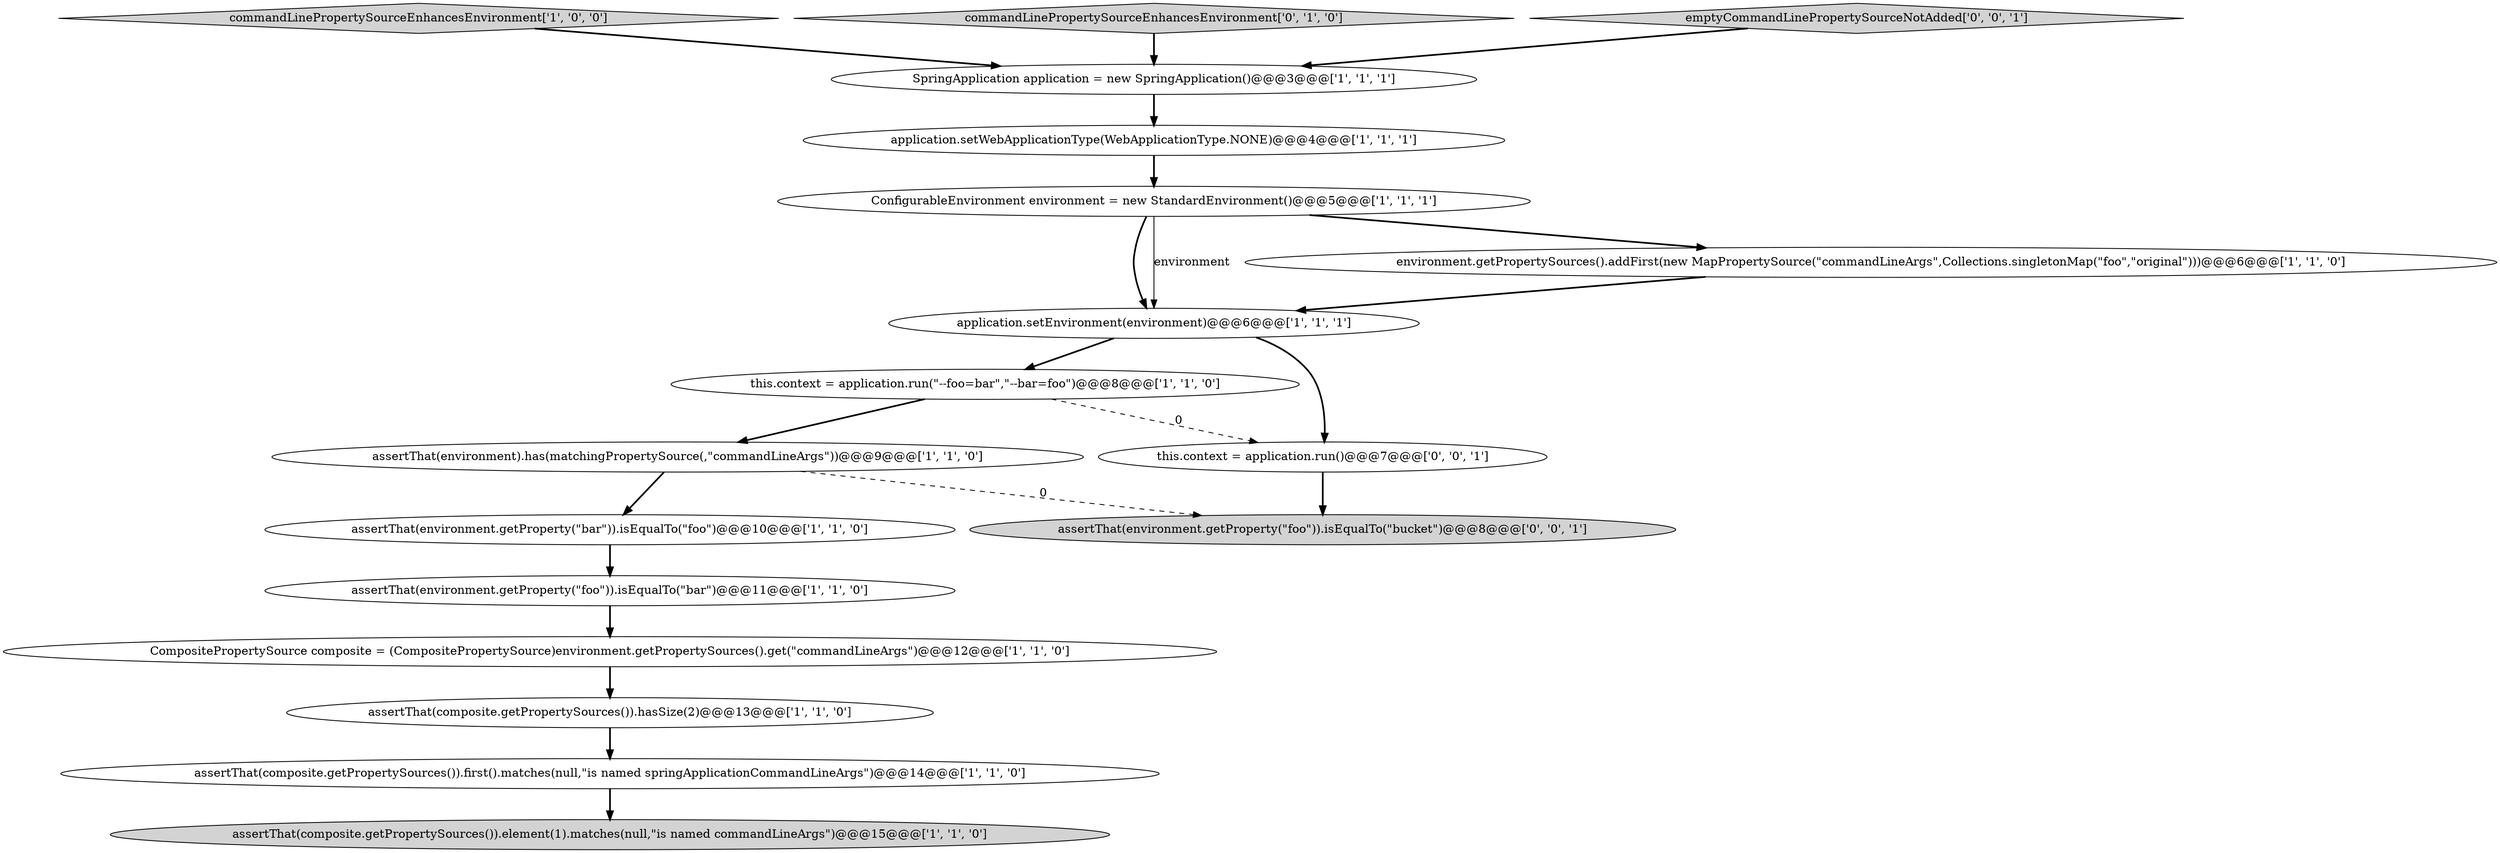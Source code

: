 digraph {
3 [style = filled, label = "this.context = application.run(\"--foo=bar\",\"--bar=foo\")@@@8@@@['1', '1', '0']", fillcolor = white, shape = ellipse image = "AAA0AAABBB1BBB"];
15 [style = filled, label = "this.context = application.run()@@@7@@@['0', '0', '1']", fillcolor = white, shape = ellipse image = "AAA0AAABBB3BBB"];
17 [style = filled, label = "assertThat(environment.getProperty(\"foo\")).isEqualTo(\"bucket\")@@@8@@@['0', '0', '1']", fillcolor = lightgray, shape = ellipse image = "AAA0AAABBB3BBB"];
13 [style = filled, label = "assertThat(environment.getProperty(\"foo\")).isEqualTo(\"bar\")@@@11@@@['1', '1', '0']", fillcolor = white, shape = ellipse image = "AAA0AAABBB1BBB"];
4 [style = filled, label = "assertThat(composite.getPropertySources()).hasSize(2)@@@13@@@['1', '1', '0']", fillcolor = white, shape = ellipse image = "AAA0AAABBB1BBB"];
11 [style = filled, label = "application.setEnvironment(environment)@@@6@@@['1', '1', '1']", fillcolor = white, shape = ellipse image = "AAA0AAABBB1BBB"];
6 [style = filled, label = "SpringApplication application = new SpringApplication()@@@3@@@['1', '1', '1']", fillcolor = white, shape = ellipse image = "AAA0AAABBB1BBB"];
12 [style = filled, label = "commandLinePropertySourceEnhancesEnvironment['1', '0', '0']", fillcolor = lightgray, shape = diamond image = "AAA0AAABBB1BBB"];
8 [style = filled, label = "assertThat(environment).has(matchingPropertySource(,\"commandLineArgs\"))@@@9@@@['1', '1', '0']", fillcolor = white, shape = ellipse image = "AAA0AAABBB1BBB"];
1 [style = filled, label = "ConfigurableEnvironment environment = new StandardEnvironment()@@@5@@@['1', '1', '1']", fillcolor = white, shape = ellipse image = "AAA0AAABBB1BBB"];
9 [style = filled, label = "assertThat(composite.getPropertySources()).element(1).matches(null,\"is named commandLineArgs\")@@@15@@@['1', '1', '0']", fillcolor = lightgray, shape = ellipse image = "AAA0AAABBB1BBB"];
14 [style = filled, label = "commandLinePropertySourceEnhancesEnvironment['0', '1', '0']", fillcolor = lightgray, shape = diamond image = "AAA0AAABBB2BBB"];
7 [style = filled, label = "environment.getPropertySources().addFirst(new MapPropertySource(\"commandLineArgs\",Collections.singletonMap(\"foo\",\"original\")))@@@6@@@['1', '1', '0']", fillcolor = white, shape = ellipse image = "AAA0AAABBB1BBB"];
0 [style = filled, label = "assertThat(environment.getProperty(\"bar\")).isEqualTo(\"foo\")@@@10@@@['1', '1', '0']", fillcolor = white, shape = ellipse image = "AAA0AAABBB1BBB"];
2 [style = filled, label = "application.setWebApplicationType(WebApplicationType.NONE)@@@4@@@['1', '1', '1']", fillcolor = white, shape = ellipse image = "AAA0AAABBB1BBB"];
10 [style = filled, label = "assertThat(composite.getPropertySources()).first().matches(null,\"is named springApplicationCommandLineArgs\")@@@14@@@['1', '1', '0']", fillcolor = white, shape = ellipse image = "AAA0AAABBB1BBB"];
16 [style = filled, label = "emptyCommandLinePropertySourceNotAdded['0', '0', '1']", fillcolor = lightgray, shape = diamond image = "AAA0AAABBB3BBB"];
5 [style = filled, label = "CompositePropertySource composite = (CompositePropertySource)environment.getPropertySources().get(\"commandLineArgs\")@@@12@@@['1', '1', '0']", fillcolor = white, shape = ellipse image = "AAA0AAABBB1BBB"];
4->10 [style = bold, label=""];
7->11 [style = bold, label=""];
0->13 [style = bold, label=""];
2->1 [style = bold, label=""];
16->6 [style = bold, label=""];
12->6 [style = bold, label=""];
1->7 [style = bold, label=""];
11->15 [style = bold, label=""];
1->11 [style = bold, label=""];
6->2 [style = bold, label=""];
1->11 [style = solid, label="environment"];
8->0 [style = bold, label=""];
15->17 [style = bold, label=""];
11->3 [style = bold, label=""];
3->8 [style = bold, label=""];
5->4 [style = bold, label=""];
13->5 [style = bold, label=""];
3->15 [style = dashed, label="0"];
8->17 [style = dashed, label="0"];
10->9 [style = bold, label=""];
14->6 [style = bold, label=""];
}
